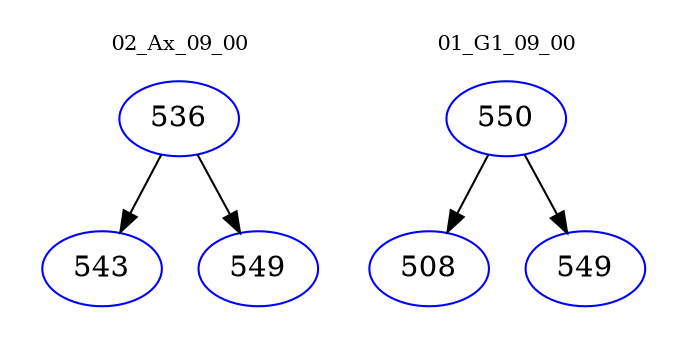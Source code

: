 digraph{
subgraph cluster_0 {
color = white
label = "02_Ax_09_00";
fontsize=10;
T0_536 [label="536", color="blue"]
T0_536 -> T0_543 [color="black"]
T0_543 [label="543", color="blue"]
T0_536 -> T0_549 [color="black"]
T0_549 [label="549", color="blue"]
}
subgraph cluster_1 {
color = white
label = "01_G1_09_00";
fontsize=10;
T1_550 [label="550", color="blue"]
T1_550 -> T1_508 [color="black"]
T1_508 [label="508", color="blue"]
T1_550 -> T1_549 [color="black"]
T1_549 [label="549", color="blue"]
}
}
